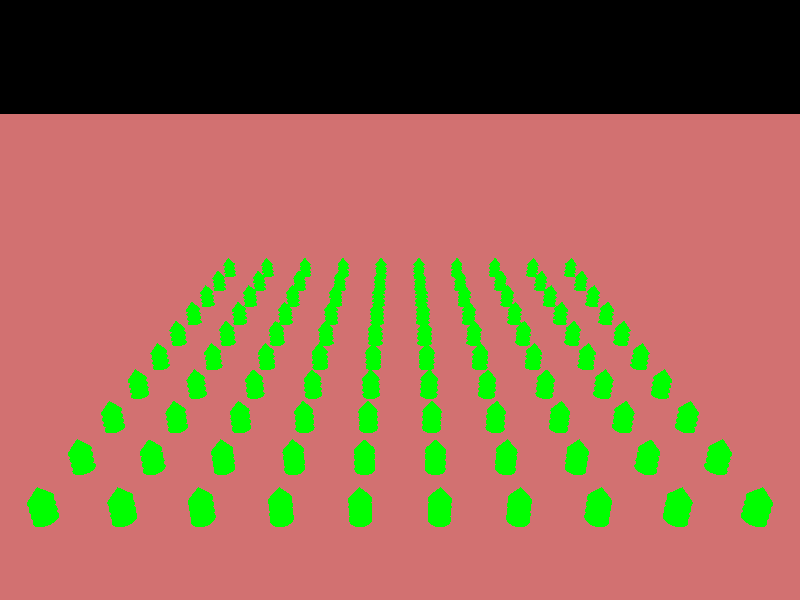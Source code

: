 #include "colors.inc"

camera {location <9,12,30> look_at <9,0,1> }
light_source {
  	<0, 20, 13>
 	color White
}

// un modèle simple de sapin
// centré sur l'axe 0y - dans <-0.3, 0.0, -0.3> - <-0.3, 0.5, -0.3>
#declare sapin = union {
  cylinder { <0,0,0>,<0,0.25,0>, 0.1 pigment {color Brown} }
  cone { <0,0.25,0>,0.3,<0,0.35,0>, 0.0 pigment {color Green} }
  cone { <0,0.30,0>,0.3,<0,0.40,0>, 0.0 pigment {color Green} }
  cone { <0,0.35,0>,0.3,<0,0.45,0>, 0.0 pigment {color Green} }
  cone { <0,0.40,0>,0.3,<0,0.50,0>, 0.0 pigment {color Green} }
}

#declare sol = box{
	<-100,0,-100>,
	<100,0.0001,100>
	texture{pigment{Brown}}
}

object{sol}


#declare I = 0;
#while ( I < 10 )
       #declare J = 0;
       #while ( J < 10 )

       	      #declare Point_Intersection = trace ( sol,
              	    <I*2,3,J*2>,
              	    <0,-1,0>
              );

       	      object{
		sapin
	      	scale<1,4,1>
		translate Point_Intersection
	      }

	      #declare J = J + 1;
       #end
       #declare I = I + 1;
#end